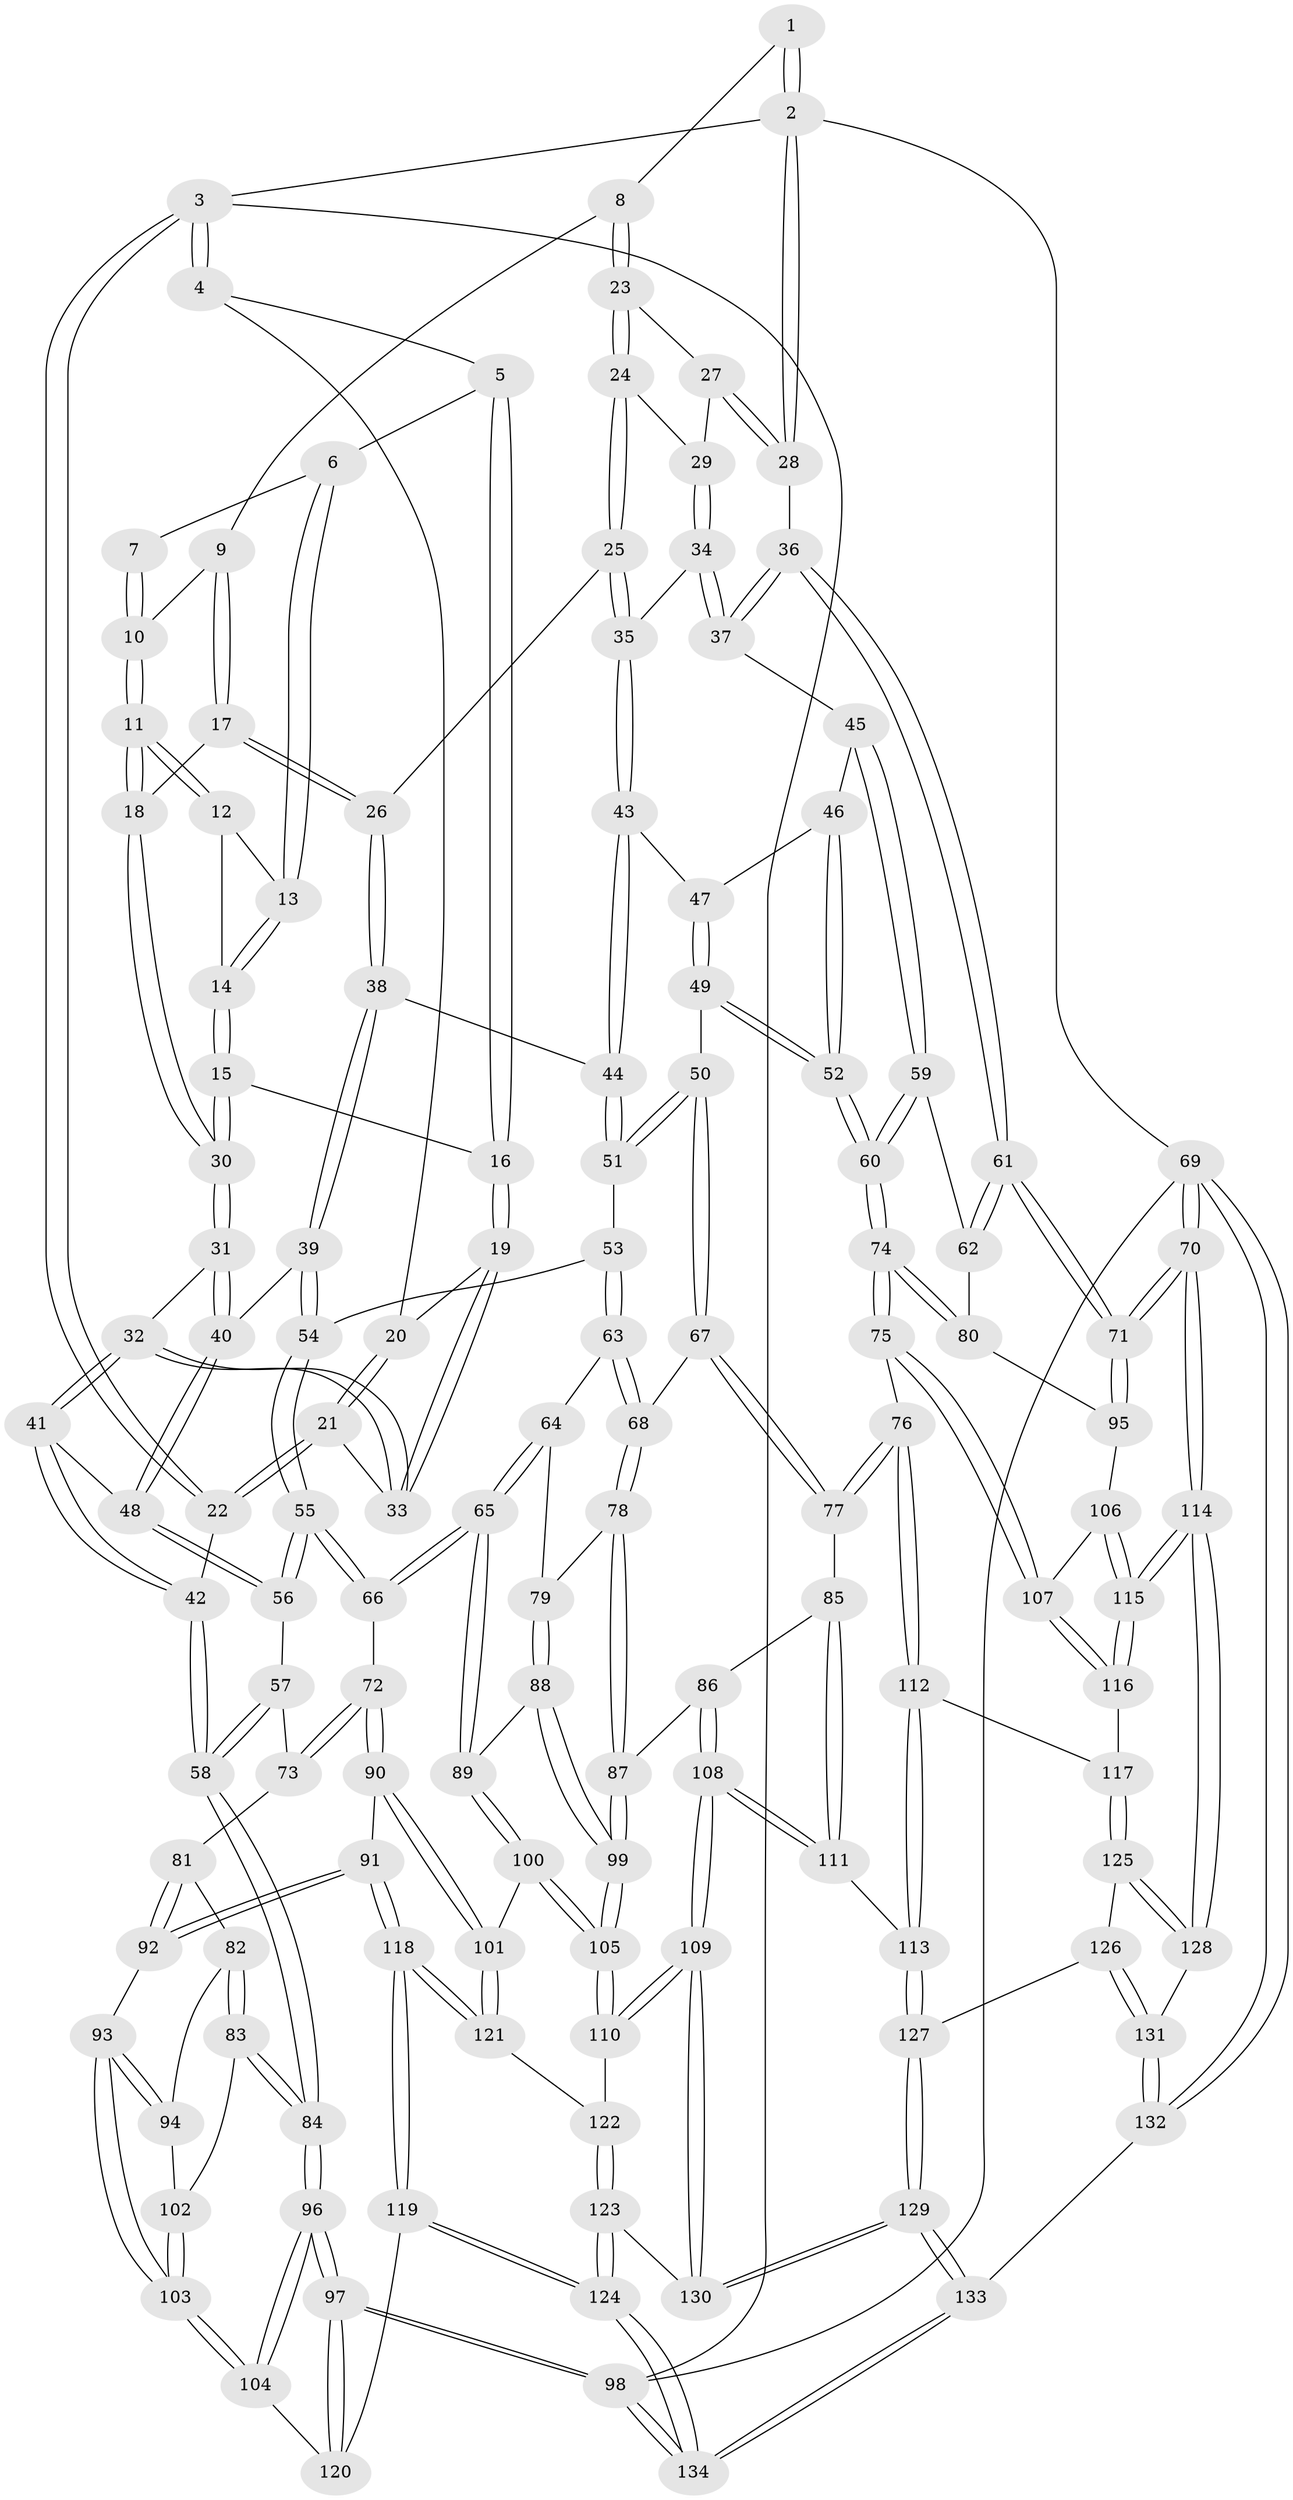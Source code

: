 // Generated by graph-tools (version 1.1) at 2025/11/02/27/25 16:11:58]
// undirected, 134 vertices, 332 edges
graph export_dot {
graph [start="1"]
  node [color=gray90,style=filled];
  1 [pos="+0.7175665879798958+0"];
  2 [pos="+1+0"];
  3 [pos="+0+0"];
  4 [pos="+0+0"];
  5 [pos="+0.23007162085502944+0"];
  6 [pos="+0.3169615028139297+0"];
  7 [pos="+0.5553393228653632+0"];
  8 [pos="+0.739046031917385+0.044051631638631655"];
  9 [pos="+0.5623132081067631+0.04812957803301678"];
  10 [pos="+0.5432828444892678+0"];
  11 [pos="+0.4132935778105108+0.10907621500270678"];
  12 [pos="+0.3907045461494604+0.08557479494437306"];
  13 [pos="+0.3463135774630641+0"];
  14 [pos="+0.2648122058612088+0.12340811588319349"];
  15 [pos="+0.24021281789434606+0.13471932337873352"];
  16 [pos="+0.21571165620584817+0.13565243632215776"];
  17 [pos="+0.577280645420372+0.1733538009415775"];
  18 [pos="+0.4299321729932614+0.14814776736893187"];
  19 [pos="+0.18923543536006857+0.1583213228962087"];
  20 [pos="+0.0663368387636143+0.02621014196731306"];
  21 [pos="+0.051546935123226785+0.2134301687493949"];
  22 [pos="+0+0.31406695567171533"];
  23 [pos="+0.7419109932214424+0.05796249982111046"];
  24 [pos="+0.7412052404335491+0.05962280192489914"];
  25 [pos="+0.6352437107678622+0.2006668605801368"];
  26 [pos="+0.6139768194908144+0.20265502979354721"];
  27 [pos="+0.888032877055639+0.09175637266785616"];
  28 [pos="+1+0.025326194038869477"];
  29 [pos="+0.8227608464676536+0.20544695657158454"];
  30 [pos="+0.3809337660392565+0.23246237182796828"];
  31 [pos="+0.3708681242655112+0.2868160729517811"];
  32 [pos="+0.19885453522137952+0.26668723378066045"];
  33 [pos="+0.16763572134360272+0.20639544437019808"];
  34 [pos="+0.8224644184906792+0.21951071431928632"];
  35 [pos="+0.6854619600997565+0.2381145287497508"];
  36 [pos="+1+0.2709180816306708"];
  37 [pos="+0.9684610725106291+0.3467182733262814"];
  38 [pos="+0.5470699286663403+0.3198381485282482"];
  39 [pos="+0.45230321526347433+0.38022838701608486"];
  40 [pos="+0.3764224709799246+0.2980599630347629"];
  41 [pos="+0.16857717239514736+0.39258522332355894"];
  42 [pos="+0+0.4468883082982133"];
  43 [pos="+0.7408107731916715+0.35892874197817826"];
  44 [pos="+0.6701002736467344+0.4191843015164007"];
  45 [pos="+0.9478034830479556+0.3617346839660513"];
  46 [pos="+0.859447288847879+0.37565792021087313"];
  47 [pos="+0.8027620597431813+0.3735302449875486"];
  48 [pos="+0.2152511806366866+0.4349426121532205"];
  49 [pos="+0.7182126535667058+0.555249746401962"];
  50 [pos="+0.6823418921349074+0.5476424032189475"];
  51 [pos="+0.6476652657069714+0.5122960745445024"];
  52 [pos="+0.7499837320616317+0.5682559004896814"];
  53 [pos="+0.5202862668119111+0.5111548632014146"];
  54 [pos="+0.4457570605484909+0.47024922431365673"];
  55 [pos="+0.3559075307335551+0.5352272664094847"];
  56 [pos="+0.23405641481568454+0.4679507277394973"];
  57 [pos="+0.14205607507723317+0.5701313738395063"];
  58 [pos="+0+0.5116497599113876"];
  59 [pos="+0.9031971775119304+0.5053368693348927"];
  60 [pos="+0.7910079672755701+0.5974693445482888"];
  61 [pos="+1+0.6367155916225767"];
  62 [pos="+0.9671288667275763+0.6110046388516703"];
  63 [pos="+0.5279476084372522+0.5850225531250353"];
  64 [pos="+0.5208003738860447+0.6281819787035664"];
  65 [pos="+0.4057696198647876+0.6744625409154908"];
  66 [pos="+0.3422406640605453+0.612131913061359"];
  67 [pos="+0.6448702034122912+0.631578729875376"];
  68 [pos="+0.6158299503991314+0.6517529078698381"];
  69 [pos="+1+1"];
  70 [pos="+1+1"];
  71 [pos="+1+0.6568521882836608"];
  72 [pos="+0.3064004825036116+0.6409819121067464"];
  73 [pos="+0.17521661553404863+0.6316845268208253"];
  74 [pos="+0.8170248963977828+0.6707022144611715"];
  75 [pos="+0.812132831493099+0.6856954752701956"];
  76 [pos="+0.7933974366159078+0.7028121418080865"];
  77 [pos="+0.7013690637800912+0.7210641599118769"];
  78 [pos="+0.584683923197521+0.6935578727769571"];
  79 [pos="+0.5355453079221542+0.663242912297722"];
  80 [pos="+0.8954501225227453+0.6612140935225322"];
  81 [pos="+0.16589977625295146+0.6467105047165151"];
  82 [pos="+0.14803591020942544+0.6630826333642469"];
  83 [pos="+0.014969013449352463+0.67428238633066"];
  84 [pos="+0+0.5872062891599273"];
  85 [pos="+0.6832216843526189+0.7381437598264551"];
  86 [pos="+0.6506613523730074+0.7437109815096615"];
  87 [pos="+0.5859118622774697+0.7104460213901966"];
  88 [pos="+0.47150911253771866+0.7141695652114725"];
  89 [pos="+0.41714674527120815+0.6945748590310661"];
  90 [pos="+0.2731374646438077+0.7376120563157673"];
  91 [pos="+0.2348033450350894+0.778572366271953"];
  92 [pos="+0.22256300515127278+0.7741105188364261"];
  93 [pos="+0.16183329113421546+0.7655640786122511"];
  94 [pos="+0.14002625256250975+0.7274900459713819"];
  95 [pos="+0.9663094562280875+0.7307731453995133"];
  96 [pos="+0+0.8468721734359269"];
  97 [pos="+0+0.9209644949288321"];
  98 [pos="+0+1"];
  99 [pos="+0.5325943149794004+0.7789481010290688"];
  100 [pos="+0.39677471605877057+0.7980572610026908"];
  101 [pos="+0.3892697361025107+0.8037077618232037"];
  102 [pos="+0.05937199103339542+0.7191909933216853"];
  103 [pos="+0.0918038694742864+0.8140207461121505"];
  104 [pos="+0.0808261349511749+0.8383154365632569"];
  105 [pos="+0.5316508247592862+0.8319344481327583"];
  106 [pos="+0.9510463894269973+0.7566838328975123"];
  107 [pos="+0.8816644639041253+0.776270016785244"];
  108 [pos="+0.6053676163946354+0.8515023188559512"];
  109 [pos="+0.5606349880212643+0.8740707929393898"];
  110 [pos="+0.5330817779849594+0.8347949415123602"];
  111 [pos="+0.7062611496719977+0.8412839611707569"];
  112 [pos="+0.7654540290763094+0.8422097611609919"];
  113 [pos="+0.739150918676227+0.8551773407414421"];
  114 [pos="+1+1"];
  115 [pos="+1+0.958300783850813"];
  116 [pos="+0.8826409931815414+0.8438206047842031"];
  117 [pos="+0.8180975343288673+0.8588321634085505"];
  118 [pos="+0.2515908013903866+0.9018887165113928"];
  119 [pos="+0.22225951447727438+0.9970425794583612"];
  120 [pos="+0.15381321506414838+0.9385545992906004"];
  121 [pos="+0.3785672099923795+0.8268840249718478"];
  122 [pos="+0.408281479663755+0.8806742998863942"];
  123 [pos="+0.41149914609456983+0.9135351498694693"];
  124 [pos="+0.2746860281509365+1"];
  125 [pos="+0.8246856274007872+0.9357086431957191"];
  126 [pos="+0.7728361776320614+0.9471753194872822"];
  127 [pos="+0.7344738592480348+0.891474284864536"];
  128 [pos="+0.8368145855877854+0.9455880747388187"];
  129 [pos="+0.5830041779351408+1"];
  130 [pos="+0.5604643849640486+0.8765163121184171"];
  131 [pos="+0.7338565451070427+1"];
  132 [pos="+0.6808550879082433+1"];
  133 [pos="+0.5675993181974109+1"];
  134 [pos="+0.2751215480538422+1"];
  1 -- 2;
  1 -- 2;
  1 -- 8;
  2 -- 3;
  2 -- 28;
  2 -- 28;
  2 -- 69;
  3 -- 4;
  3 -- 4;
  3 -- 22;
  3 -- 22;
  3 -- 98;
  4 -- 5;
  4 -- 20;
  5 -- 6;
  5 -- 16;
  5 -- 16;
  6 -- 7;
  6 -- 13;
  6 -- 13;
  7 -- 10;
  7 -- 10;
  8 -- 9;
  8 -- 23;
  8 -- 23;
  9 -- 10;
  9 -- 17;
  9 -- 17;
  10 -- 11;
  10 -- 11;
  11 -- 12;
  11 -- 12;
  11 -- 18;
  11 -- 18;
  12 -- 13;
  12 -- 14;
  13 -- 14;
  13 -- 14;
  14 -- 15;
  14 -- 15;
  15 -- 16;
  15 -- 30;
  15 -- 30;
  16 -- 19;
  16 -- 19;
  17 -- 18;
  17 -- 26;
  17 -- 26;
  18 -- 30;
  18 -- 30;
  19 -- 20;
  19 -- 33;
  19 -- 33;
  20 -- 21;
  20 -- 21;
  21 -- 22;
  21 -- 22;
  21 -- 33;
  22 -- 42;
  23 -- 24;
  23 -- 24;
  23 -- 27;
  24 -- 25;
  24 -- 25;
  24 -- 29;
  25 -- 26;
  25 -- 35;
  25 -- 35;
  26 -- 38;
  26 -- 38;
  27 -- 28;
  27 -- 28;
  27 -- 29;
  28 -- 36;
  29 -- 34;
  29 -- 34;
  30 -- 31;
  30 -- 31;
  31 -- 32;
  31 -- 40;
  31 -- 40;
  32 -- 33;
  32 -- 33;
  32 -- 41;
  32 -- 41;
  34 -- 35;
  34 -- 37;
  34 -- 37;
  35 -- 43;
  35 -- 43;
  36 -- 37;
  36 -- 37;
  36 -- 61;
  36 -- 61;
  37 -- 45;
  38 -- 39;
  38 -- 39;
  38 -- 44;
  39 -- 40;
  39 -- 54;
  39 -- 54;
  40 -- 48;
  40 -- 48;
  41 -- 42;
  41 -- 42;
  41 -- 48;
  42 -- 58;
  42 -- 58;
  43 -- 44;
  43 -- 44;
  43 -- 47;
  44 -- 51;
  44 -- 51;
  45 -- 46;
  45 -- 59;
  45 -- 59;
  46 -- 47;
  46 -- 52;
  46 -- 52;
  47 -- 49;
  47 -- 49;
  48 -- 56;
  48 -- 56;
  49 -- 50;
  49 -- 52;
  49 -- 52;
  50 -- 51;
  50 -- 51;
  50 -- 67;
  50 -- 67;
  51 -- 53;
  52 -- 60;
  52 -- 60;
  53 -- 54;
  53 -- 63;
  53 -- 63;
  54 -- 55;
  54 -- 55;
  55 -- 56;
  55 -- 56;
  55 -- 66;
  55 -- 66;
  56 -- 57;
  57 -- 58;
  57 -- 58;
  57 -- 73;
  58 -- 84;
  58 -- 84;
  59 -- 60;
  59 -- 60;
  59 -- 62;
  60 -- 74;
  60 -- 74;
  61 -- 62;
  61 -- 62;
  61 -- 71;
  61 -- 71;
  62 -- 80;
  63 -- 64;
  63 -- 68;
  63 -- 68;
  64 -- 65;
  64 -- 65;
  64 -- 79;
  65 -- 66;
  65 -- 66;
  65 -- 89;
  65 -- 89;
  66 -- 72;
  67 -- 68;
  67 -- 77;
  67 -- 77;
  68 -- 78;
  68 -- 78;
  69 -- 70;
  69 -- 70;
  69 -- 132;
  69 -- 132;
  69 -- 98;
  70 -- 71;
  70 -- 71;
  70 -- 114;
  70 -- 114;
  71 -- 95;
  71 -- 95;
  72 -- 73;
  72 -- 73;
  72 -- 90;
  72 -- 90;
  73 -- 81;
  74 -- 75;
  74 -- 75;
  74 -- 80;
  74 -- 80;
  75 -- 76;
  75 -- 107;
  75 -- 107;
  76 -- 77;
  76 -- 77;
  76 -- 112;
  76 -- 112;
  77 -- 85;
  78 -- 79;
  78 -- 87;
  78 -- 87;
  79 -- 88;
  79 -- 88;
  80 -- 95;
  81 -- 82;
  81 -- 92;
  81 -- 92;
  82 -- 83;
  82 -- 83;
  82 -- 94;
  83 -- 84;
  83 -- 84;
  83 -- 102;
  84 -- 96;
  84 -- 96;
  85 -- 86;
  85 -- 111;
  85 -- 111;
  86 -- 87;
  86 -- 108;
  86 -- 108;
  87 -- 99;
  87 -- 99;
  88 -- 89;
  88 -- 99;
  88 -- 99;
  89 -- 100;
  89 -- 100;
  90 -- 91;
  90 -- 101;
  90 -- 101;
  91 -- 92;
  91 -- 92;
  91 -- 118;
  91 -- 118;
  92 -- 93;
  93 -- 94;
  93 -- 94;
  93 -- 103;
  93 -- 103;
  94 -- 102;
  95 -- 106;
  96 -- 97;
  96 -- 97;
  96 -- 104;
  96 -- 104;
  97 -- 98;
  97 -- 98;
  97 -- 120;
  97 -- 120;
  98 -- 134;
  98 -- 134;
  99 -- 105;
  99 -- 105;
  100 -- 101;
  100 -- 105;
  100 -- 105;
  101 -- 121;
  101 -- 121;
  102 -- 103;
  102 -- 103;
  103 -- 104;
  103 -- 104;
  104 -- 120;
  105 -- 110;
  105 -- 110;
  106 -- 107;
  106 -- 115;
  106 -- 115;
  107 -- 116;
  107 -- 116;
  108 -- 109;
  108 -- 109;
  108 -- 111;
  108 -- 111;
  109 -- 110;
  109 -- 110;
  109 -- 130;
  109 -- 130;
  110 -- 122;
  111 -- 113;
  112 -- 113;
  112 -- 113;
  112 -- 117;
  113 -- 127;
  113 -- 127;
  114 -- 115;
  114 -- 115;
  114 -- 128;
  114 -- 128;
  115 -- 116;
  115 -- 116;
  116 -- 117;
  117 -- 125;
  117 -- 125;
  118 -- 119;
  118 -- 119;
  118 -- 121;
  118 -- 121;
  119 -- 120;
  119 -- 124;
  119 -- 124;
  121 -- 122;
  122 -- 123;
  122 -- 123;
  123 -- 124;
  123 -- 124;
  123 -- 130;
  124 -- 134;
  124 -- 134;
  125 -- 126;
  125 -- 128;
  125 -- 128;
  126 -- 127;
  126 -- 131;
  126 -- 131;
  127 -- 129;
  127 -- 129;
  128 -- 131;
  129 -- 130;
  129 -- 130;
  129 -- 133;
  129 -- 133;
  131 -- 132;
  131 -- 132;
  132 -- 133;
  133 -- 134;
  133 -- 134;
}
